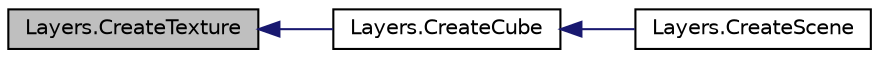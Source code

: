 digraph "Layers.CreateTexture"
{
  edge [fontname="Helvetica",fontsize="10",labelfontname="Helvetica",labelfontsize="10"];
  node [fontname="Helvetica",fontsize="10",shape=record];
  rankdir="LR";
  Node9 [label="Layers.CreateTexture",height=0.2,width=0.4,color="black", fillcolor="grey75", style="filled", fontcolor="black"];
  Node9 -> Node10 [dir="back",color="midnightblue",fontsize="10",style="solid",fontname="Helvetica"];
  Node10 [label="Layers.CreateCube",height=0.2,width=0.4,color="black", fillcolor="white", style="filled",URL="$namespace_layers.html#a6d94669cf23fce8c6889491ea2c6e2c3"];
  Node10 -> Node11 [dir="back",color="midnightblue",fontsize="10",style="solid",fontname="Helvetica"];
  Node11 [label="Layers.CreateScene",height=0.2,width=0.4,color="black", fillcolor="white", style="filled",URL="$namespace_layers.html#a309c2ef4c98c67e113f0a309920375b1"];
}
